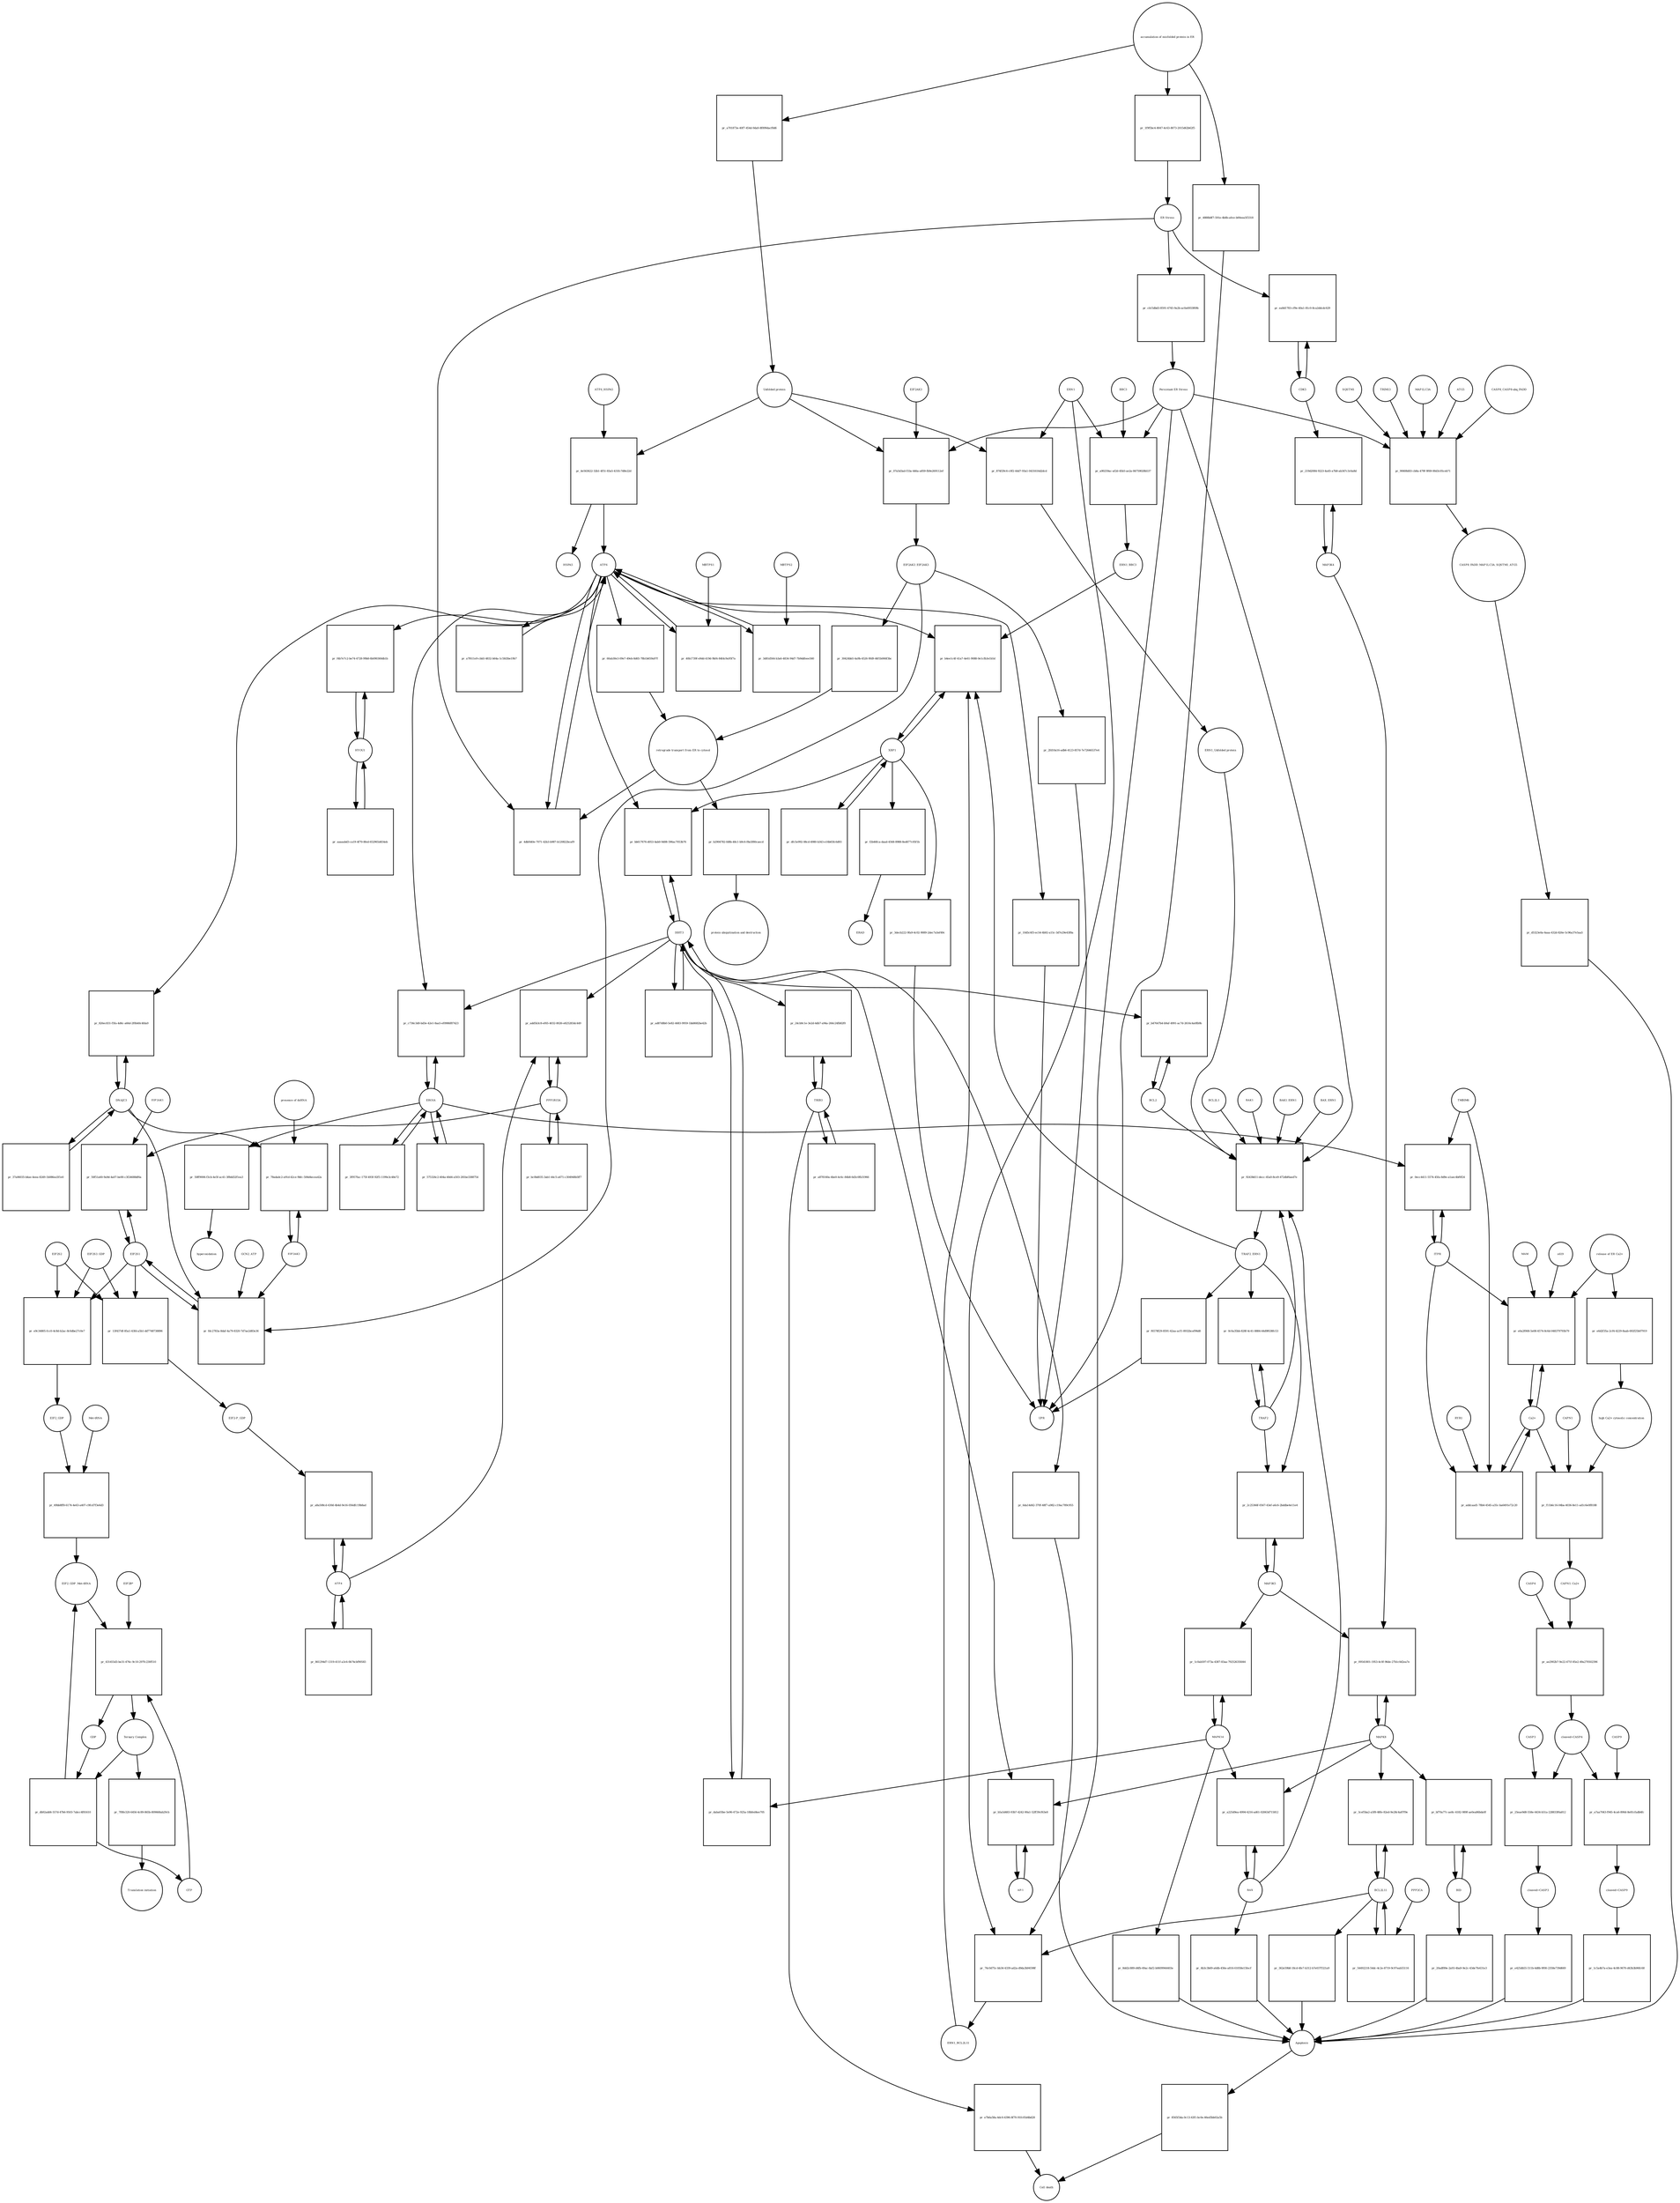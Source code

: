 strict digraph  {
ATF6_HSPA5 [annotation="", bipartite=0, cls=complex, fontsize=4, label=ATF6_HSPA5, shape=circle];
"pr_4e563622-32b1-4f51-83a5-431fc7d8e22d" [annotation="", bipartite=1, cls=process, fontsize=4, label="pr_4e563622-32b1-4f51-83a5-431fc7d8e22d", shape=square];
ATF6 [annotation="urn_miriam_hgnc.symbol_ATF6", bipartite=0, cls=macromolecule, fontsize=4, label=ATF6, shape=circle];
HSPA5 [annotation="urn_miriam_hgnc.symbol_HSPA5", bipartite=0, cls=macromolecule, fontsize=4, label=HSPA5, shape=circle];
"Unfolded protein" [annotation="", bipartite=0, cls=macromolecule, fontsize=4, label="Unfolded protein", shape=circle];
ERN1 [annotation="urn_miriam_hgnc.symbol_ERN1", bipartite=0, cls=macromolecule, fontsize=4, label=ERN1, shape=circle];
"pr_874f29c6-c0f2-44d7-93a1-0431616d2dcd" [annotation="", bipartite=1, cls=process, fontsize=4, label="pr_874f29c6-c0f2-44d7-93a1-0431616d2dcd", shape=square];
"ERN1_Unfolded protein" [annotation="", bipartite=0, cls=complex, fontsize=4, label="ERN1_Unfolded protein", shape=circle];
EIF2AK3_EIF2AK3 [annotation="", bipartite=0, cls=complex, fontsize=4, label=EIF2AK3_EIF2AK3, shape=circle];
"pr_30424bb5-4a9b-4526-9fd9-46f1b066f3bc" [annotation="", bipartite=1, cls=process, fontsize=4, label="pr_30424bb5-4a9b-4526-9fd9-46f1b066f3bc", shape=square];
"retrograde transport from ER to cytosol" [annotation="", bipartite=0, cls=phenotype, fontsize=4, label="retrograde transport from ER to cytosol", shape=circle];
"pr_60ab30e3-09e7-49eb-8d65-78b1b659a97f" [annotation="", bipartite=1, cls=process, fontsize=4, label="pr_60ab30e3-09e7-49eb-8d65-78b1b659a97f", shape=square];
"pr_b2904782-fd8b-48c1-b9c6-f8a5f80caecd" [annotation="", bipartite=1, cls=process, fontsize=4, label="pr_b2904782-fd8b-48c1-b9c6-f8a5f80caecd", shape=square];
"protein ubiquitination and destruction" [annotation="", bipartite=0, cls=phenotype, fontsize=4, label="protein ubiquitination and destruction", shape=circle];
"pr_92438d11-decc-45a0-8ce9-472dbf6aed7e" [annotation="", bipartite=1, cls=process, fontsize=4, label="pr_92438d11-decc-45a0-8ce9-472dbf6aed7e", shape=square];
TRAF2_ERN1 [annotation="", bipartite=0, cls=complex, fontsize=4, label=TRAF2_ERN1, shape=circle];
BAK1_ERN1 [annotation="", bipartite=0, cls=complex, fontsize=4, label=BAK1_ERN1, shape=circle];
BAX_ERN1 [annotation="", bipartite=0, cls=complex, fontsize=4, label=BAX_ERN1, shape=circle];
BCL2 [annotation="urn_miriam_hgnc.symbol_BCL2", bipartite=0, cls="nucleic acid feature", fontsize=4, label=BCL2, shape=circle];
BCL2L1 [annotation="urn_miriam_hgnc.symbol_BCL2L1", bipartite=0, cls=macromolecule, fontsize=4, label=BCL2L1, shape=circle];
"Persistant ER Stress" [annotation="", bipartite=0, cls=phenotype, fontsize=4, label="Persistant ER Stress", shape=circle];
BAX [annotation="urn_miriam_hgnc.symbol_BAX", bipartite=0, cls=macromolecule, fontsize=4, label=BAX, shape=circle];
BAK1 [annotation="urn_miriam_hgnc.symbol_BAK1", bipartite=0, cls=macromolecule, fontsize=4, label=BAK1, shape=circle];
TRAF2 [annotation="urn_miriam_hgnc.symbol_TRAF2", bipartite=0, cls=macromolecule, fontsize=4, label=TRAF2, shape=circle];
XBP1 [annotation="urn_miriam_hgnc.symbol_XBP1", bipartite=0, cls=macromolecule, fontsize=4, label=XBP1, shape=circle];
"pr_b4ee1c4f-41a7-4e61-9088-0e1cfb3e1b5d" [annotation="", bipartite=1, cls=process, fontsize=4, label="pr_b4ee1c4f-41a7-4e61-9088-0e1cfb3e1b5d", shape=square];
ERN1_BBC3 [annotation="", bipartite=0, cls=complex, fontsize=4, label=ERN1_BBC3, shape=circle];
ERN1_BCL2L11 [annotation="", bipartite=0, cls=complex, fontsize=4, label=ERN1_BCL2L11, shape=circle];
"pr_dfc5e992-08cd-4980-b343-e16b65fc6d93" [annotation="", bipartite=1, cls=process, fontsize=4, label="pr_dfc5e992-08cd-4980-b343-e16b65fc6d93", shape=square];
"pr_f2b46fca-daad-4568-8988-8ed677c05f1b" [annotation="", bipartite=1, cls=process, fontsize=4, label="pr_f2b46fca-daad-4568-8988-8ed677c05f1b", shape=square];
ERAD [annotation="", bipartite=0, cls=phenotype, fontsize=4, label=ERAD, shape=circle];
"pr_3decb222-9fa9-4c02-9089-2dec7a5ef49c" [annotation="", bipartite=1, cls=process, fontsize=4, label="pr_3decb222-9fa9-4c02-9089-2dec7a5ef49c", shape=square];
UPR [annotation="", bipartite=0, cls=phenotype, fontsize=4, label=UPR, shape=circle];
"pr_0c0a35bb-828f-4c41-8884-44d9f638fc53" [annotation="", bipartite=1, cls=process, fontsize=4, label="pr_0c0a35bb-828f-4c41-8884-44d9f638fc53", shape=square];
MAPK8 [annotation="urn_miriam_hgnc.symbol_MAPK8", bipartite=0, cls=macromolecule, fontsize=4, label=MAPK8, shape=circle];
"pr_09541801-1953-4c0f-96de-27b1c0d2ea7e" [annotation="", bipartite=1, cls=process, fontsize=4, label="pr_09541801-1953-4c0f-96de-27b1c0d2ea7e", shape=square];
MAP3K4 [annotation="urn_miriam_hgnc.symbol_MAP3K4", bipartite=0, cls=macromolecule, fontsize=4, label=MAP3K4, shape=circle];
MAP3K5 [annotation="urn_miriam_hgnc.symbol_MAP3K5", bipartite=0, cls=macromolecule, fontsize=4, label=MAP3K5, shape=circle];
MAPK14 [annotation="urn_miriam_hgnc.symbol_MAPK14", bipartite=0, cls=macromolecule, fontsize=4, label=MAPK14, shape=circle];
"pr_1c0ab597-073a-4387-83aa-79252635fd44" [annotation="", bipartite=1, cls=process, fontsize=4, label="pr_1c0ab597-073a-4387-83aa-79252635fd44", shape=square];
"pr_8dd2c889-d4fb-49ac-8af2-b0609944403e" [annotation="", bipartite=1, cls=process, fontsize=4, label="pr_8dd2c889-d4fb-49ac-8af2-b0609944403e", shape=square];
Apoptosis [annotation="", bipartite=0, cls=phenotype, fontsize=4, label=Apoptosis, shape=circle];
DDIT3 [annotation="urn_miriam_hgnc.symbol_DDIT3", bipartite=0, cls=macromolecule, fontsize=4, label=DDIT3, shape=circle];
"pr_daba03be-5e96-472e-925a-18bfed4ee705" [annotation="", bipartite=1, cls=process, fontsize=4, label="pr_daba03be-5e96-472e-925a-18bfed4ee705", shape=square];
"pr_6da14d42-370f-48f7-a982-c19ac789c955" [annotation="", bipartite=1, cls=process, fontsize=4, label="pr_6da14d42-370f-48f7-a982-c19ac789c955", shape=square];
"pr_b47647b4-b9af-4991-ac7d-2616c4a0fb9b" [annotation="", bipartite=1, cls=process, fontsize=4, label="pr_b47647b4-b9af-4991-ac7d-2616c4a0fb9b", shape=square];
"pr_4dbf440e-7071-42b3-b987-b120822bcaf9" [annotation="", bipartite=1, cls=process, fontsize=4, label="pr_4dbf440e-7071-42b3-b987-b120822bcaf9", shape=square];
"ER Stress" [annotation="", bipartite=0, cls=phenotype, fontsize=4, label="ER Stress", shape=circle];
"pr_40b1739f-e9dd-419d-9bf4-84fdc9a95f7a" [annotation="", bipartite=1, cls=process, fontsize=4, label="pr_40b1739f-e9dd-419d-9bf4-84fdc9a95f7a", shape=square];
MBTPS1 [annotation="urn_miriam_hgnc.symbol_MBTPS1", bipartite=0, cls=macromolecule, fontsize=4, label=MBTPS1, shape=circle];
"pr_3d81d564-b3a6-4834-94d7-7b9ddfeee560" [annotation="", bipartite=1, cls=process, fontsize=4, label="pr_3d81d564-b3a6-4834-94d7-7b9ddfeee560", shape=square];
MBTPS2 [annotation="urn_miriam_hgnc.symbol_MBTPS2", bipartite=0, cls=macromolecule, fontsize=4, label=MBTPS2, shape=circle];
"pr_a7f611e9-cbb5-4832-b64a-1c5fd3be19b7" [annotation="", bipartite=1, cls=process, fontsize=4, label="pr_a7f611e9-cbb5-4832-b64a-1c5fd3be19b7", shape=square];
"pr_ad87d8b0-5e82-4683-9959-1bb8682be42b" [annotation="", bipartite=1, cls=process, fontsize=4, label="pr_ad87d8b0-5e82-4683-9959-1bb8682be42b", shape=square];
"pr_bb617676-d053-4ab0-9d08-596ac7053b76" [annotation="", bipartite=1, cls=process, fontsize=4, label="pr_bb617676-d053-4ab0-9d08-596ac7053b76", shape=square];
EIF2S1 [annotation="urn_miriam_hgnc.symbol_EIF2S1", bipartite=0, cls=macromolecule, fontsize=4, label=EIF2S1, shape=circle];
"pr_fdc2783a-8daf-4a79-8320-7d7ae2d83e36" [annotation="", bipartite=1, cls=process, fontsize=4, label="pr_fdc2783a-8daf-4a79-8320-7d7ae2d83e36", shape=square];
GCN2_ATP [annotation="", bipartite=0, cls=complex, fontsize=4, label=GCN2_ATP, shape=circle];
EIF2AK2 [annotation="urn_miriam_hgnc.symbol_EIF2AK2", bipartite=0, cls=macromolecule, fontsize=4, label=EIF2AK2, shape=circle];
DNAJC3 [annotation="urn_miriam_hgnc.symbol_DNAJC3", bipartite=0, cls=macromolecule, fontsize=4, label=DNAJC3, shape=circle];
EIF2S2 [annotation="urn_miriam_hgnc.symbol_EIF2S2", bipartite=0, cls=macromolecule, fontsize=4, label=EIF2S2, shape=circle];
"pr_e9c34805-fcc0-4c8d-b2ac-8c6dbe27c0e7" [annotation="", bipartite=1, cls=process, fontsize=4, label="pr_e9c34805-fcc0-4c8d-b2ac-8c6dbe27c0e7", shape=square];
EIF2S3_GDP [annotation="", bipartite=0, cls=complex, fontsize=4, label=EIF2S3_GDP, shape=circle];
EIF2_GDP [annotation="", bipartite=0, cls=complex, fontsize=4, label=EIF2_GDP, shape=circle];
"EIF2_GDP_Met-tRNA" [annotation="", bipartite=0, cls=complex, fontsize=4, label="EIF2_GDP_Met-tRNA", shape=circle];
"pr_431455d3-be31-476c-9c10-297fc230f510" [annotation="", bipartite=1, cls=process, fontsize=4, label="pr_431455d3-be31-476c-9c10-297fc230f510", shape=square];
"Ternary Complex" [annotation="", bipartite=0, cls=complex, fontsize=4, label="Ternary Complex", shape=circle];
"EIF2B*" [annotation="", bipartite=0, cls=complex, fontsize=4, label="EIF2B*", shape=circle];
GTP [annotation="urn_miriam_obo.chebi_CHEBI%3A57600", bipartite=0, cls="simple chemical", fontsize=4, label=GTP, shape=circle];
GDP [annotation="urn_miriam_obo.chebi_CHEBI%3A65180", bipartite=0, cls="simple chemical", fontsize=4, label=GDP, shape=circle];
"pr_db92add4-557d-47b6-9503-7abcc4f81610" [annotation="", bipartite=1, cls=process, fontsize=4, label="pr_db92add4-557d-47b6-9503-7abcc4f81610", shape=square];
ATF4 [annotation="urn_miriam_hgnc.symbol_ATF4", bipartite=0, cls=macromolecule, fontsize=4, label=ATF4, shape=circle];
"pr_a8a508cd-430d-4b4d-9e16-056dfc19b8ad" [annotation="", bipartite=1, cls=process, fontsize=4, label="pr_a8a508cd-430d-4b4d-9e16-056dfc19b8ad", shape=square];
"EIF2-P_GDP" [annotation="", bipartite=0, cls=complex, fontsize=4, label="EIF2-P_GDP", shape=circle];
"pr_861294d7-1319-411f-a3c6-0b74cbf90583" [annotation="", bipartite=1, cls=process, fontsize=4, label="pr_861294d7-1319-411f-a3c6-0b74cbf90583", shape=square];
PPP1R15A [annotation="urn_miriam_hgnc.symbol_PPP1R15A", bipartite=0, cls=macromolecule, fontsize=4, label=PPP1R15A, shape=circle];
"pr_add5b3c8-ef65-4032-8026-e825283dc449" [annotation="", bipartite=1, cls=process, fontsize=4, label="pr_add5b3c8-ef65-4032-8026-e825283dc449", shape=square];
"pr_bc0bd035-3ab1-44c5-a671-c304948b5ff7" [annotation="", bipartite=1, cls=process, fontsize=4, label="pr_bc0bd035-3ab1-44c5-a671-c304948b5ff7", shape=square];
"pr_7f8fe320-6456-4c89-865b-809668ab29cb" [annotation="", bipartite=1, cls=process, fontsize=4, label="pr_7f8fe320-6456-4c89-865b-809668ab29cb", shape=square];
"Translation initiation" [annotation="", bipartite=0, cls=phenotype, fontsize=4, label="Translation initiation", shape=circle];
"pr_2c25366f-0567-43ef-a6c6-2bddbe4e11e4" [annotation="", bipartite=1, cls=process, fontsize=4, label="pr_2c25366f-0567-43ef-a6c6-2bddbe4e11e4", shape=square];
ERO1A [annotation="urn_miriam_hgnc.symbol_ERO1A", bipartite=0, cls=macromolecule, fontsize=4, label=ERO1A, shape=circle];
"pr_c736c3d0-bd3e-42e1-8aa5-ef0986f87423" [annotation="", bipartite=1, cls=process, fontsize=4, label="pr_c736c3d0-bd3e-42e1-8aa5-ef0986f87423", shape=square];
"pr_575326c2-404a-40d4-a503-281be3388754" [annotation="", bipartite=1, cls=process, fontsize=4, label="pr_575326c2-404a-40d4-a503-281be3388754", shape=square];
"pr_50f51a60-9a9d-4a07-be00-c3f24688df6a" [annotation="", bipartite=1, cls=process, fontsize=4, label="pr_50f51a60-9a9d-4a07-be00-c3f24688df6a", shape=square];
EIF2AK1 [annotation="urn_miriam_hgnc.symbol_EIF2AK1", bipartite=0, cls=macromolecule, fontsize=4, label=EIF2AK1, shape=circle];
"pr_a225d9ea-4994-4216-ad61-02063d715812" [annotation="", bipartite=1, cls=process, fontsize=4, label="pr_a225d9ea-4994-4216-ad61-02063d715812", shape=square];
"pr_4b3c3b69-a6db-456e-a816-61058e15fecf" [annotation="", bipartite=1, cls=process, fontsize=4, label="pr_4b3c3b69-a6db-456e-a816-61058e15fecf", shape=square];
"Ca2+" [annotation="urn_miriam_obo.chebi_CHEBI%3A29108", bipartite=0, cls="simple chemical", fontsize=4, label="Ca2+", shape=circle];
"pr_e0a2f068-5e08-4574-8c6d-048379793b79" [annotation="", bipartite=1, cls=process, fontsize=4, label="pr_e0a2f068-5e08-4574-8c6d-048379793b79", shape=square];
"release of ER Ca2+" [annotation="", bipartite=0, cls=phenotype, fontsize=4, label="release of ER Ca2+", shape=circle];
ITPR [annotation="urn_miriam_hgnc.symbol_ITPR1|urn_miriam_hgnc.symbol_ITPR2|urn_miriam_hgnc.symbol_ITPR3", bipartite=0, cls=macromolecule, fontsize=4, label=ITPR, shape=circle];
MAM [annotation="", bipartite=0, cls=phenotype, fontsize=4, label=MAM, shape=circle];
s619 [annotation="", bipartite=0, cls=complex, fontsize=4, label=s619, shape=circle];
"pr_219d2084-9223-4a45-a7b8-ab347c3c6a8d" [annotation="", bipartite=1, cls=process, fontsize=4, label="pr_219d2084-9223-4a45-a7b8-ab347c3c6a8d", shape=square];
CDK5 [annotation="urn_miriam_hgnc.symbol_CDK5", bipartite=0, cls=macromolecule, fontsize=4, label=CDK5, shape=circle];
"pr_ea8d1783-cf9e-40a1-81c0-8ca2ddcdc629" [annotation="", bipartite=1, cls="uncertain process", fontsize=4, label="pr_ea8d1783-cf9e-40a1-81c0-8ca2ddcdc629", shape=square];
"pr_8565f3da-0c13-43f1-bc0e-66ed5bb02a5b" [annotation="", bipartite=1, cls=process, fontsize=4, label="pr_8565f3da-0c13-43f1-bc0e-66ed5bb02a5b", shape=square];
"Cell death" [annotation="", bipartite=0, cls=phenotype, fontsize=4, label="Cell death", shape=circle];
"pr_addcaad1-78b4-4545-a35c-ba6491e72c20" [annotation="", bipartite=1, cls=process, fontsize=4, label="pr_addcaad1-78b4-4545-a35c-ba6491e72c20", shape=square];
TMBIM6 [annotation="urn_miriam_hgnc.symbol_TMBIM6", bipartite=0, cls=macromolecule, fontsize=4, label=TMBIM6, shape=circle];
RYR1 [annotation="urn_miriam_hgnc.symbol_RYR1", bipartite=0, cls=macromolecule, fontsize=4, label=RYR1, shape=circle];
EIF2AK3 [annotation="urn_miriam_hgnc.symbol_EIF2AK3", bipartite=0, cls=macromolecule, fontsize=4, label=EIF2AK3, shape=circle];
"pr_07a5d3ad-f33a-446a-a859-fb9e269112ef" [annotation="", bipartite=1, cls=process, fontsize=4, label="pr_07a5d3ad-f33a-446a-a859-fb9e269112ef", shape=square];
"pr_50ff9006-f3cb-4e5f-ac41-3f8dd32f1ea3" [annotation="", bipartite=1, cls=process, fontsize=4, label="pr_50ff9006-f3cb-4e5f-ac41-3f8dd32f1ea3", shape=square];
hyperoxidation [annotation="", bipartite=0, cls=phenotype, fontsize=4, label=hyperoxidation, shape=circle];
"pr_3f957fac-175f-493f-92f5-1199e3c48e72" [annotation="", bipartite=1, cls=process, fontsize=4, label="pr_3f957fac-175f-493f-92f5-1199e3c48e72", shape=square];
"pr_cb15dbd3-8591-4745-9a2b-ac0a6933f69b" [annotation="", bipartite=1, cls=process, fontsize=4, label="pr_cb15dbd3-8591-4745-9a2b-ac0a6933f69b", shape=square];
"CASP8_CASP8-ubq_FADD" [annotation="", bipartite=0, cls=complex, fontsize=4, label="CASP8_CASP8-ubq_FADD", shape=circle];
"pr_90608d03-cb8a-479f-9f69-00d3c05ceb71" [annotation="", bipartite=1, cls=process, fontsize=4, label="pr_90608d03-cb8a-479f-9f69-00d3c05ceb71", shape=square];
"SQSTM1 " [annotation="urn_miriam_hgnc.symbol_SQSTM1", bipartite=0, cls=macromolecule, fontsize=4, label="SQSTM1 ", shape=circle];
CASP8_FADD_MAP1LC3A_SQSTM1_ATG5 [annotation="", bipartite=0, cls=complex, fontsize=4, label=CASP8_FADD_MAP1LC3A_SQSTM1_ATG5, shape=circle];
TRIM13 [annotation="urn_miriam_hgnc.symbol_TRIM13", bipartite=0, cls=macromolecule, fontsize=4, label=TRIM13, shape=circle];
MAP1LC3A [annotation="urn_miriam_hgnc.symbol_MAP1LC3A", bipartite=0, cls=macromolecule, fontsize=4, label=MAP1LC3A, shape=circle];
ATG5 [annotation="urn_miriam_hgnc.symbol_ATG5", bipartite=0, cls=macromolecule, fontsize=4, label=ATG5, shape=circle];
"pr_d5323e0a-6aaa-432d-826e-5c96a37e5aa5" [annotation="", bipartite=1, cls=process, fontsize=4, label="pr_d5323e0a-6aaa-432d-826e-5c96a37e5aa5", shape=square];
"AP-1" [annotation="urn_miriam_hgnc.symbol_FOS|urn_miriam_hgnc.symbol_FOSB|urn_miriam_hgnc.symbol_FOSL1|urn_miriam_hgnc.symbol_FOSL2|urn_miriam_hgnc.symbol_JUN|urn_miriam_hgnc.symbol_JUNB|urn_miriam_hgnc.symbol_JUND", bipartite=0, cls=macromolecule, fontsize=4, label="AP-1", shape=circle];
"pr_b5a5d483-93b7-4242-90a1-52ff39cf63e8" [annotation="", bipartite=1, cls=process, fontsize=4, label="pr_b5a5d483-93b7-4242-90a1-52ff39cf63e8", shape=square];
"pr_78adadc2-a91d-42ce-9bfc-506d4ecea42a" [annotation="", bipartite=1, cls=process, fontsize=4, label="pr_78adadc2-a91d-42ce-9bfc-506d4ecea42a", shape=square];
"presence of dsRNA" [annotation="", bipartite=0, cls=phenotype, fontsize=4, label="presence of dsRNA", shape=circle];
"Met-tRNA" [annotation="urn_miriam_hgnc_HGNC%3A34779", bipartite=0, cls="nucleic acid feature", fontsize=4, label="Met-tRNA", shape=circle];
"pr_49bb8ff8-6174-4e63-a407-c9fcd7f3e6d3" [annotation="", bipartite=1, cls=process, fontsize=4, label="pr_49bb8ff8-6174-4e63-a407-c9fcd7f3e6d3", shape=square];
"pr_13f437df-85a1-43fd-a5b1-dd7748738896" [annotation="", bipartite=1, cls=process, fontsize=4, label="pr_13f437df-85a1-43fd-a5b1-dd7748738896", shape=square];
"accumulation of misfolded protein in ER" [annotation="", bipartite=0, cls=phenotype, fontsize=4, label="accumulation of misfolded protein in ER", shape=circle];
"pr_a701873e-40f7-454d-9da9-8f899dacf8d6" [annotation="", bipartite=1, cls=process, fontsize=4, label="pr_a701873e-40f7-454d-9da9-8f899dacf8d6", shape=square];
"pr_1f9f5bc4-8047-4c63-8073-2015d62b62f5" [annotation="", bipartite=1, cls=process, fontsize=4, label="pr_1f9f5bc4-8047-4c63-8073-2015d62b62f5", shape=square];
"pr_4888b8f7-591e-4b8b-a0ce-b00eea5f3318" [annotation="", bipartite=1, cls=process, fontsize=4, label="pr_4888b8f7-591e-4b8b-a0ce-b00eea5f3318", shape=square];
"pr_2fd10a16-adb6-4123-857d-7e72646537e4" [annotation="", bipartite=1, cls=process, fontsize=4, label="pr_2fd10a16-adb6-4123-857d-7e72646537e4", shape=square];
"pr_f6578f29-8591-42aa-acf1-8932bcef96d8" [annotation="", bipartite=1, cls=process, fontsize=4, label="pr_f6578f29-8591-42aa-acf1-8932bcef96d8", shape=square];
"pr_10d5c6f3-ec54-4b92-a15c-3d7e29e43f8a" [annotation="", bipartite=1, cls=process, fontsize=4, label="pr_10d5c6f3-ec54-4b92-a15c-3d7e29e43f8a", shape=square];
BCL2L11 [annotation="urn_miriam_hgnc.symbol_BCL2L11", bipartite=0, cls=macromolecule, fontsize=4, label=BCL2L11, shape=circle];
"pr_3cef5ba2-a5f8-48fe-82ed-9e28c4a87f9e" [annotation="", bipartite=1, cls=process, fontsize=4, label="pr_3cef5ba2-a5f8-48fe-82ed-9e28c4a87f9e", shape=square];
BID [annotation="urn_miriam_hgnc.symbol_BID", bipartite=0, cls=macromolecule, fontsize=4, label=BID, shape=circle];
"pr_bf70a77c-ae8c-4182-989f-ae0ea86bda0f" [annotation="", bipartite=1, cls=process, fontsize=4, label="pr_bf70a77c-ae8c-4182-989f-ae0ea86bda0f", shape=square];
"pr_362e59b8-18cd-4fe7-b312-b7e037f321a9" [annotation="", bipartite=1, cls=process, fontsize=4, label="pr_362e59b8-18cd-4fe7-b312-b7e037f321a9", shape=square];
"pr_20adf89e-2a93-4ba9-9e2c-43de7fe631e3" [annotation="", bipartite=1, cls=process, fontsize=4, label="pr_20adf89e-2a93-4ba9-9e2c-43de7fe631e3", shape=square];
"pr_76c0d75c-bb34-4339-ad2a-d9da3b94598f" [annotation="", bipartite=1, cls=process, fontsize=4, label="pr_76c0d75c-bb34-4339-ad2a-d9da3b94598f", shape=square];
"pr_a90259ac-af2d-45b5-ae2a-84759028b537" [annotation="", bipartite=1, cls=process, fontsize=4, label="pr_a90259ac-af2d-45b5-ae2a-84759028b537", shape=square];
BBC3 [annotation="urn_miriam_hgnc.symbol_BBC3", bipartite=0, cls=macromolecule, fontsize=4, label=BBC3, shape=circle];
"pr_54492218-54dc-4c2e-8719-9c97eab55116" [annotation="", bipartite=1, cls=process, fontsize=4, label="pr_54492218-54dc-4c2e-8719-9c97eab55116", shape=square];
PPP2CA [annotation="urn_miriam_hgnc.symbol_PPP2CA", bipartite=0, cls=macromolecule, fontsize=4, label=PPP2CA, shape=circle];
TRIB3 [annotation="urn_miriam_hgnc.symbol_TRIB3", bipartite=0, cls=macromolecule, fontsize=4, label=TRIB3, shape=circle];
"pr_24cb9c1e-3e2d-4db7-a94a-266c24fb82f0" [annotation="", bipartite=1, cls=process, fontsize=4, label="pr_24cb9c1e-3e2d-4db7-a94a-266c24fb82f0", shape=square];
"pr_a878160a-4be0-4c6c-84b8-6d3c0fb31966" [annotation="", bipartite=1, cls=process, fontsize=4, label="pr_a878160a-4be0-4c6c-84b8-6d3c0fb31966", shape=square];
"pr_e7b6a58a-4dc0-4396-8f70-91fc05d4bd28" [annotation="", bipartite=1, cls=process, fontsize=4, label="pr_e7b6a58a-4dc0-4396-8f70-91fc05d4bd28", shape=square];
"pr_e6d2f35a-2cf4-4229-8aab-692f25b07919" [annotation="", bipartite=1, cls=process, fontsize=4, label="pr_e6d2f35a-2cf4-4229-8aab-692f25b07919", shape=square];
"high Ca2+ cytosolic concentration" [annotation="", bipartite=0, cls=phenotype, fontsize=4, label="high Ca2+ cytosolic concentration", shape=circle];
"pr_826ec831-f5fa-4d6c-a66d-2f0b40c4fda9" [annotation="", bipartite=1, cls=process, fontsize=4, label="pr_826ec831-f5fa-4d6c-a66d-2f0b40c4fda9", shape=square];
"pr_37a06035-b4ae-4eea-8249-1b086ea5f1e0" [annotation="", bipartite=1, cls=process, fontsize=4, label="pr_37a06035-b4ae-4eea-8249-1b086ea5f1e0", shape=square];
"pr_0ecc4411-5574-45fa-8d9e-a1aec4bf0f24" [annotation="", bipartite=1, cls=process, fontsize=4, label="pr_0ecc4411-5574-45fa-8d9e-a1aec4bf0f24", shape=square];
CASP4 [annotation="urn_miriam_hgnc.symbol_CASP4", bipartite=0, cls=macromolecule, fontsize=4, label=CASP4, shape=circle];
"pr_ae2902b7-9e22-471f-85e2-49a270502396" [annotation="", bipartite=1, cls=process, fontsize=4, label="pr_ae2902b7-9e22-471f-85e2-49a270502396", shape=square];
"cleaved~CASP4" [annotation="urn_miriam_hgnc.symbol_CASP4", bipartite=0, cls=macromolecule, fontsize=4, label="cleaved~CASP4", shape=circle];
"CAPN1_Ca2+" [annotation="", bipartite=0, cls=complex, fontsize=4, label="CAPN1_Ca2+", shape=circle];
CASP3 [annotation="urn_miriam_hgnc.symbol_CASP3", bipartite=0, cls=macromolecule, fontsize=4, label=CASP3, shape=circle];
"pr_25eae9d8-558e-4434-b51a-228833f6a812" [annotation="", bipartite=1, cls=process, fontsize=4, label="pr_25eae9d8-558e-4434-b51a-228833f6a812", shape=square];
"cleaved~CASP3" [annotation="urn_miriam_hgnc.symbol_CASP3", bipartite=0, cls=macromolecule, fontsize=4, label="cleaved~CASP3", shape=circle];
CASP9 [annotation="urn_miriam_hgnc.symbol_CSAP9", bipartite=0, cls=macromolecule, fontsize=4, label=CASP9, shape=circle];
"pr_a7aa7043-f945-4ca6-890d-8e81cfadb4fc" [annotation="", bipartite=1, cls=process, fontsize=4, label="pr_a7aa7043-f945-4ca6-890d-8e81cfadb4fc", shape=square];
"cleaved~CASP9" [annotation="urn_miriam_hgnc.symbol_CASP9", bipartite=0, cls=macromolecule, fontsize=4, label="cleaved~CASP9", shape=circle];
CAPN1 [annotation="urn_miriam_hgnc.symbol_CAPN1", bipartite=0, cls=macromolecule, fontsize=4, label=CAPN1, shape=circle];
"pr_f11b6c16-04ba-4036-8e11-ad1c6e0f8188" [annotation="", bipartite=1, cls=process, fontsize=4, label="pr_f11b6c16-04ba-4036-8e11-ad1c6e0f8188", shape=square];
"pr_e425db55-511b-4d8b-9f00-2358e739d669" [annotation="", bipartite=1, cls=process, fontsize=4, label="pr_e425db55-511b-4d8b-9f00-2358e739d669", shape=square];
"pr_1c5a4b7a-e3ea-4c88-9670-d43b3b96fc68" [annotation="", bipartite=1, cls=process, fontsize=4, label="pr_1c5a4b7a-e3ea-4c88-9670-d43b3b96fc68", shape=square];
HYOU1 [annotation="urn_miriam_hgnc.symbol_HYOU1", bipartite=0, cls=macromolecule, fontsize=4, label=HYOU1, shape=circle];
"pr_f4b7e7c2-be74-4728-99b8-6b090360db1b" [annotation="", bipartite=1, cls=process, fontsize=4, label="pr_f4b7e7c2-be74-4728-99b8-6b090360db1b", shape=square];
"pr_aaaaabd3-ca19-4f70-8fed-652965d454eb" [annotation="", bipartite=1, cls=process, fontsize=4, label="pr_aaaaabd3-ca19-4f70-8fed-652965d454eb", shape=square];
ATF6_HSPA5 -> "pr_4e563622-32b1-4f51-83a5-431fc7d8e22d"  [annotation="", interaction_type=consumption];
"pr_4e563622-32b1-4f51-83a5-431fc7d8e22d" -> ATF6  [annotation="", interaction_type=production];
"pr_4e563622-32b1-4f51-83a5-431fc7d8e22d" -> HSPA5  [annotation="", interaction_type=production];
ATF6 -> "pr_60ab30e3-09e7-49eb-8d65-78b1b659a97f"  [annotation="", interaction_type=consumption];
ATF6 -> "pr_b4ee1c4f-41a7-4e61-9088-0e1cfb3e1b5d"  [annotation="urn_miriam_pubmed_26587781|urn_miriam_pubmed_23430059", interaction_type=catalysis];
ATF6 -> "pr_4dbf440e-7071-42b3-b987-b120822bcaf9"  [annotation="", interaction_type=consumption];
ATF6 -> "pr_40b1739f-e9dd-419d-9bf4-84fdc9a95f7a"  [annotation="", interaction_type=consumption];
ATF6 -> "pr_3d81d564-b3a6-4834-94d7-7b9ddfeee560"  [annotation="", interaction_type=consumption];
ATF6 -> "pr_a7f611e9-cbb5-4832-b64a-1c5fd3be19b7"  [annotation="", interaction_type=consumption];
ATF6 -> "pr_bb617676-d053-4ab0-9d08-596ac7053b76"  [annotation="urn_miriam_pubmed_26587781|urn_miriam_pubmed_17991856|urn_miriam_pubmed_28843399", interaction_type=catalysis];
ATF6 -> "pr_c736c3d0-bd3e-42e1-8aa5-ef0986f87423"  [annotation="urn_miriam_pubmed_23850759|urn_miriam_pubmed_25387528", interaction_type=catalysis];
ATF6 -> "pr_10d5c6f3-ec54-4b92-a15c-3d7e29e43f8a"  [annotation="", interaction_type=consumption];
ATF6 -> "pr_826ec831-f5fa-4d6c-a66d-2f0b40c4fda9"  [annotation="urn_miriam_pubmed_12601012|urn_miriam_pubmed_18360008", interaction_type=catalysis];
ATF6 -> "pr_f4b7e7c2-be74-4728-99b8-6b090360db1b"  [annotation=urn_miriam_pubmed_18360008, interaction_type=catalysis];
"Unfolded protein" -> "pr_4e563622-32b1-4f51-83a5-431fc7d8e22d"  [annotation="urn_miriam_pubmed_19509052|urn_miriam_pubmed_12847084|urn_miriam_pubmed_23850759", interaction_type=catalysis];
"Unfolded protein" -> "pr_874f29c6-c0f2-44d7-93a1-0431616d2dcd"  [annotation="", interaction_type=consumption];
"Unfolded protein" -> "pr_07a5d3ad-f33a-446a-a859-fb9e269112ef"  [annotation=urn_miriam_pubmed_17991856, interaction_type=catalysis];
ERN1 -> "pr_874f29c6-c0f2-44d7-93a1-0431616d2dcd"  [annotation="", interaction_type=consumption];
ERN1 -> "pr_76c0d75c-bb34-4339-ad2a-d9da3b94598f"  [annotation="", interaction_type=consumption];
ERN1 -> "pr_a90259ac-af2d-45b5-ae2a-84759028b537"  [annotation="", interaction_type=consumption];
"pr_874f29c6-c0f2-44d7-93a1-0431616d2dcd" -> "ERN1_Unfolded protein"  [annotation="", interaction_type=production];
"ERN1_Unfolded protein" -> "pr_92438d11-decc-45a0-8ce9-472dbf6aed7e"  [annotation="", interaction_type=consumption];
EIF2AK3_EIF2AK3 -> "pr_30424bb5-4a9b-4526-9fd9-46f1b066f3bc"  [annotation="", interaction_type=consumption];
EIF2AK3_EIF2AK3 -> "pr_fdc2783a-8daf-4a79-8320-7d7ae2d83e36"  [annotation="urn_miriam_pubmed_12667446|urn_miriam_pubmed_16246152|urn_miriam_pubmed_12601012|urn_miriam_pubmed_23850759|urn_miriam_pubmed_18360008|urn_miriam_pubmed_26587781", interaction_type=catalysis];
EIF2AK3_EIF2AK3 -> "pr_2fd10a16-adb6-4123-857d-7e72646537e4"  [annotation="", interaction_type=consumption];
"pr_30424bb5-4a9b-4526-9fd9-46f1b066f3bc" -> "retrograde transport from ER to cytosol"  [annotation="", interaction_type=production];
"retrograde transport from ER to cytosol" -> "pr_b2904782-fd8b-48c1-b9c6-f8a5f80caecd"  [annotation="", interaction_type=consumption];
"retrograde transport from ER to cytosol" -> "pr_4dbf440e-7071-42b3-b987-b120822bcaf9"  [annotation="urn_miriam_pubmed_18360008|urn_miriam_pubmed_17991856|urn_miriam_pubmed_26587781|urn_miriam_pubmed_12847084", interaction_type=inhibition];
"pr_60ab30e3-09e7-49eb-8d65-78b1b659a97f" -> "retrograde transport from ER to cytosol"  [annotation="", interaction_type=production];
"pr_b2904782-fd8b-48c1-b9c6-f8a5f80caecd" -> "protein ubiquitination and destruction"  [annotation="", interaction_type=production];
"pr_92438d11-decc-45a0-8ce9-472dbf6aed7e" -> TRAF2_ERN1  [annotation="", interaction_type=production];
TRAF2_ERN1 -> "pr_b4ee1c4f-41a7-4e61-9088-0e1cfb3e1b5d"  [annotation="urn_miriam_pubmed_26587781|urn_miriam_pubmed_23430059", interaction_type=catalysis];
TRAF2_ERN1 -> "pr_0c0a35bb-828f-4c41-8884-44d9f638fc53"  [annotation=urn_miriam_pubmed_23850759, interaction_type=catalysis];
TRAF2_ERN1 -> "pr_2c25366f-0567-43ef-a6c6-2bddbe4e11e4"  [annotation=urn_miriam_pubmed_23850759, interaction_type=catalysis];
TRAF2_ERN1 -> "pr_f6578f29-8591-42aa-acf1-8932bcef96d8"  [annotation="", interaction_type=consumption];
BAK1_ERN1 -> "pr_92438d11-decc-45a0-8ce9-472dbf6aed7e"  [annotation="urn_miriam_pubmed_23850759|urn_miriam_pubmed_23430059|urn_miriam_pubmed_26587781", interaction_type=catalysis];
BAX_ERN1 -> "pr_92438d11-decc-45a0-8ce9-472dbf6aed7e"  [annotation="urn_miriam_pubmed_23850759|urn_miriam_pubmed_23430059|urn_miriam_pubmed_26587781", interaction_type=catalysis];
BCL2 -> "pr_92438d11-decc-45a0-8ce9-472dbf6aed7e"  [annotation="urn_miriam_pubmed_23850759|urn_miriam_pubmed_23430059|urn_miriam_pubmed_26587781", interaction_type=inhibition];
BCL2 -> "pr_b47647b4-b9af-4991-ac7d-2616c4a0fb9b"  [annotation="", interaction_type=consumption];
BCL2L1 -> "pr_92438d11-decc-45a0-8ce9-472dbf6aed7e"  [annotation="urn_miriam_pubmed_23850759|urn_miriam_pubmed_23430059|urn_miriam_pubmed_26587781", interaction_type=inhibition];
"Persistant ER Stress" -> "pr_92438d11-decc-45a0-8ce9-472dbf6aed7e"  [annotation="urn_miriam_pubmed_23850759|urn_miriam_pubmed_23430059|urn_miriam_pubmed_26587781", interaction_type=inhibition];
"Persistant ER Stress" -> "pr_07a5d3ad-f33a-446a-a859-fb9e269112ef"  [annotation=urn_miriam_pubmed_17991856, interaction_type=catalysis];
"Persistant ER Stress" -> "pr_90608d03-cb8a-479f-9f69-00d3c05ceb71"  [annotation=urn_miriam_pubmed_17991856, interaction_type=catalysis];
"Persistant ER Stress" -> "pr_76c0d75c-bb34-4339-ad2a-d9da3b94598f"  [annotation="urn_miriam_pubmed_23850759|urn_miriam_pubmed_23430059|urn_miriam_pubmed_26587781", interaction_type=inhibition];
"Persistant ER Stress" -> "pr_a90259ac-af2d-45b5-ae2a-84759028b537"  [annotation="urn_miriam_pubmed_23430059|urn_miriam_pubmed_17991856", interaction_type=inhibition];
BAX -> "pr_92438d11-decc-45a0-8ce9-472dbf6aed7e"  [annotation="urn_miriam_pubmed_23850759|urn_miriam_pubmed_23430059|urn_miriam_pubmed_26587781", interaction_type=catalysis];
BAX -> "pr_a225d9ea-4994-4216-ad61-02063d715812"  [annotation="", interaction_type=consumption];
BAX -> "pr_4b3c3b69-a6db-456e-a816-61058e15fecf"  [annotation="", interaction_type=consumption];
BAK1 -> "pr_92438d11-decc-45a0-8ce9-472dbf6aed7e"  [annotation="urn_miriam_pubmed_23850759|urn_miriam_pubmed_23430059|urn_miriam_pubmed_26587781", interaction_type=catalysis];
TRAF2 -> "pr_92438d11-decc-45a0-8ce9-472dbf6aed7e"  [annotation="", interaction_type=consumption];
TRAF2 -> "pr_0c0a35bb-828f-4c41-8884-44d9f638fc53"  [annotation="", interaction_type=consumption];
TRAF2 -> "pr_2c25366f-0567-43ef-a6c6-2bddbe4e11e4"  [annotation=urn_miriam_pubmed_23850759, interaction_type=catalysis];
XBP1 -> "pr_b4ee1c4f-41a7-4e61-9088-0e1cfb3e1b5d"  [annotation="", interaction_type=consumption];
XBP1 -> "pr_dfc5e992-08cd-4980-b343-e16b65fc6d93"  [annotation="", interaction_type=consumption];
XBP1 -> "pr_f2b46fca-daad-4568-8988-8ed677c05f1b"  [annotation="", interaction_type=consumption];
XBP1 -> "pr_3decb222-9fa9-4c02-9089-2dec7a5ef49c"  [annotation="", interaction_type=consumption];
XBP1 -> "pr_bb617676-d053-4ab0-9d08-596ac7053b76"  [annotation="urn_miriam_pubmed_26587781|urn_miriam_pubmed_17991856|urn_miriam_pubmed_28843399", interaction_type=catalysis];
"pr_b4ee1c4f-41a7-4e61-9088-0e1cfb3e1b5d" -> XBP1  [annotation="", interaction_type=production];
ERN1_BBC3 -> "pr_b4ee1c4f-41a7-4e61-9088-0e1cfb3e1b5d"  [annotation="urn_miriam_pubmed_26587781|urn_miriam_pubmed_23430059", interaction_type=catalysis];
ERN1_BCL2L11 -> "pr_b4ee1c4f-41a7-4e61-9088-0e1cfb3e1b5d"  [annotation="urn_miriam_pubmed_26587781|urn_miriam_pubmed_23430059", interaction_type=catalysis];
"pr_dfc5e992-08cd-4980-b343-e16b65fc6d93" -> XBP1  [annotation="", interaction_type=production];
"pr_f2b46fca-daad-4568-8988-8ed677c05f1b" -> ERAD  [annotation="", interaction_type=production];
"pr_3decb222-9fa9-4c02-9089-2dec7a5ef49c" -> UPR  [annotation="", interaction_type=production];
"pr_0c0a35bb-828f-4c41-8884-44d9f638fc53" -> TRAF2  [annotation="", interaction_type=production];
MAPK8 -> "pr_09541801-1953-4c0f-96de-27b1c0d2ea7e"  [annotation="", interaction_type=consumption];
MAPK8 -> "pr_a225d9ea-4994-4216-ad61-02063d715812"  [annotation="urn_miriam_pubmed_18191217|urn_miriam_pubmed_23430059", interaction_type=catalysis];
MAPK8 -> "pr_b5a5d483-93b7-4242-90a1-52ff39cf63e8"  [annotation="urn_miriam_pubmed_26618107|urn_miriam_pubmed_26587781|urn_miriam_pubmed_23850759", interaction_type=catalysis];
MAPK8 -> "pr_3cef5ba2-a5f8-48fe-82ed-9e28c4a87f9e"  [annotation="urn_miriam_pubmed_26018731|urn_miriam_pubmed_23850759", interaction_type=catalysis];
MAPK8 -> "pr_bf70a77c-ae8c-4182-989f-ae0ea86bda0f"  [annotation="urn_miriam_pubmed_23430059|urn_miriam_pubmed_11583631", interaction_type=catalysis];
"pr_09541801-1953-4c0f-96de-27b1c0d2ea7e" -> MAPK8  [annotation="", interaction_type=production];
MAP3K4 -> "pr_09541801-1953-4c0f-96de-27b1c0d2ea7e"  [annotation="urn_miriam_pubmed_18191217|urn_miriam_pubmed_23850759|urn_miriam_pubmed_26587781", interaction_type=catalysis];
MAP3K4 -> "pr_219d2084-9223-4a45-a7b8-ab347c3c6a8d"  [annotation="", interaction_type=consumption];
MAP3K5 -> "pr_09541801-1953-4c0f-96de-27b1c0d2ea7e"  [annotation="urn_miriam_pubmed_18191217|urn_miriam_pubmed_23850759|urn_miriam_pubmed_26587781", interaction_type=catalysis];
MAP3K5 -> "pr_1c0ab597-073a-4387-83aa-79252635fd44"  [annotation="urn_miriam_pubmed_23850759|urn_miriam_pubmed_12215209", interaction_type=catalysis];
MAP3K5 -> "pr_2c25366f-0567-43ef-a6c6-2bddbe4e11e4"  [annotation="", interaction_type=consumption];
MAPK14 -> "pr_1c0ab597-073a-4387-83aa-79252635fd44"  [annotation="", interaction_type=consumption];
MAPK14 -> "pr_8dd2c889-d4fb-49ac-8af2-b0609944403e"  [annotation="", interaction_type=consumption];
MAPK14 -> "pr_daba03be-5e96-472e-925a-18bfed4ee705"  [annotation="urn_miriam_pubmed_23850759|urn_miriam_pubmed_23430059|urn_miriam_pubmed_26137585", interaction_type=catalysis];
MAPK14 -> "pr_a225d9ea-4994-4216-ad61-02063d715812"  [annotation="urn_miriam_pubmed_18191217|urn_miriam_pubmed_23430059", interaction_type=catalysis];
"pr_1c0ab597-073a-4387-83aa-79252635fd44" -> MAPK14  [annotation="", interaction_type=production];
"pr_8dd2c889-d4fb-49ac-8af2-b0609944403e" -> Apoptosis  [annotation="", interaction_type=production];
Apoptosis -> "pr_8565f3da-0c13-43f1-bc0e-66ed5bb02a5b"  [annotation="", interaction_type=consumption];
DDIT3 -> "pr_daba03be-5e96-472e-925a-18bfed4ee705"  [annotation="", interaction_type=consumption];
DDIT3 -> "pr_6da14d42-370f-48f7-a982-c19ac789c955"  [annotation="", interaction_type=consumption];
DDIT3 -> "pr_b47647b4-b9af-4991-ac7d-2616c4a0fb9b"  [annotation="urn_miriam_pubmed_30662442|urn_miriam_pubmed_23850759", interaction_type=inhibition];
DDIT3 -> "pr_ad87d8b0-5e82-4683-9959-1bb8682be42b"  [annotation="", interaction_type=consumption];
DDIT3 -> "pr_bb617676-d053-4ab0-9d08-596ac7053b76"  [annotation="", interaction_type=consumption];
DDIT3 -> "pr_add5b3c8-ef65-4032-8026-e825283dc449"  [annotation="urn_miriam_pubmed_23850759|urn_miriam_pubmed_31638256", interaction_type=catalysis];
DDIT3 -> "pr_c736c3d0-bd3e-42e1-8aa5-ef0986f87423"  [annotation="urn_miriam_pubmed_23850759|urn_miriam_pubmed_25387528", interaction_type=catalysis];
DDIT3 -> "pr_b5a5d483-93b7-4242-90a1-52ff39cf63e8"  [annotation="urn_miriam_pubmed_26618107|urn_miriam_pubmed_26587781|urn_miriam_pubmed_23850759", interaction_type=catalysis];
DDIT3 -> "pr_24cb9c1e-3e2d-4db7-a94a-266c24fb82f0"  [annotation="urn_miriam_pubmed_23430059|urn_miriam_pubmed_18940792", interaction_type=catalysis];
"pr_daba03be-5e96-472e-925a-18bfed4ee705" -> DDIT3  [annotation="", interaction_type=production];
"pr_6da14d42-370f-48f7-a982-c19ac789c955" -> Apoptosis  [annotation="", interaction_type=production];
"pr_b47647b4-b9af-4991-ac7d-2616c4a0fb9b" -> BCL2  [annotation="", interaction_type=production];
"pr_4dbf440e-7071-42b3-b987-b120822bcaf9" -> ATF6  [annotation="", interaction_type=production];
"ER Stress" -> "pr_4dbf440e-7071-42b3-b987-b120822bcaf9"  [annotation="urn_miriam_pubmed_18360008|urn_miriam_pubmed_17991856|urn_miriam_pubmed_26587781|urn_miriam_pubmed_12847084", interaction_type=catalysis];
"ER Stress" -> "pr_ea8d1783-cf9e-40a1-81c0-8ca2ddcdc629"  [annotation=urn_miriam_pubmed_22388889, interaction_type=catalysis];
"ER Stress" -> "pr_cb15dbd3-8591-4745-9a2b-ac0a6933f69b"  [annotation="", interaction_type=consumption];
"pr_40b1739f-e9dd-419d-9bf4-84fdc9a95f7a" -> ATF6  [annotation="", interaction_type=production];
MBTPS1 -> "pr_40b1739f-e9dd-419d-9bf4-84fdc9a95f7a"  [annotation="urn_miriam_pubmed_18360008|urn_miriam_pubmed_17991856|urn_miriam_pubmed_26587781|urn_miriam_pubmed_23850759", interaction_type=catalysis];
"pr_3d81d564-b3a6-4834-94d7-7b9ddfeee560" -> ATF6  [annotation="", interaction_type=production];
MBTPS2 -> "pr_3d81d564-b3a6-4834-94d7-7b9ddfeee560"  [annotation="urn_miriam_pubmed_23850759|urn_miriam_pubmed_26587781|urn_miriam_pubmed_17991856|urn_miriam_pubmed_18360008", interaction_type=catalysis];
"pr_a7f611e9-cbb5-4832-b64a-1c5fd3be19b7" -> ATF6  [annotation="", interaction_type=production];
"pr_ad87d8b0-5e82-4683-9959-1bb8682be42b" -> DDIT3  [annotation="", interaction_type=production];
"pr_bb617676-d053-4ab0-9d08-596ac7053b76" -> DDIT3  [annotation="", interaction_type=production];
EIF2S1 -> "pr_fdc2783a-8daf-4a79-8320-7d7ae2d83e36"  [annotation="", interaction_type=consumption];
EIF2S1 -> "pr_e9c34805-fcc0-4c8d-b2ac-8c6dbe27c0e7"  [annotation="", interaction_type=consumption];
EIF2S1 -> "pr_50f51a60-9a9d-4a07-be00-c3f24688df6a"  [annotation="", interaction_type=consumption];
EIF2S1 -> "pr_13f437df-85a1-43fd-a5b1-dd7748738896"  [annotation="", interaction_type=consumption];
"pr_fdc2783a-8daf-4a79-8320-7d7ae2d83e36" -> EIF2S1  [annotation="", interaction_type=production];
GCN2_ATP -> "pr_fdc2783a-8daf-4a79-8320-7d7ae2d83e36"  [annotation="urn_miriam_pubmed_12667446|urn_miriam_pubmed_16246152|urn_miriam_pubmed_12601012|urn_miriam_pubmed_23850759|urn_miriam_pubmed_18360008|urn_miriam_pubmed_26587781", interaction_type=catalysis];
EIF2AK2 -> "pr_fdc2783a-8daf-4a79-8320-7d7ae2d83e36"  [annotation="urn_miriam_pubmed_12667446|urn_miriam_pubmed_16246152|urn_miriam_pubmed_12601012|urn_miriam_pubmed_23850759|urn_miriam_pubmed_18360008|urn_miriam_pubmed_26587781", interaction_type=catalysis];
EIF2AK2 -> "pr_78adadc2-a91d-42ce-9bfc-506d4ecea42a"  [annotation="", interaction_type=consumption];
DNAJC3 -> "pr_fdc2783a-8daf-4a79-8320-7d7ae2d83e36"  [annotation="urn_miriam_pubmed_12667446|urn_miriam_pubmed_16246152|urn_miriam_pubmed_12601012|urn_miriam_pubmed_23850759|urn_miriam_pubmed_18360008|urn_miriam_pubmed_26587781", interaction_type=inhibition];
DNAJC3 -> "pr_78adadc2-a91d-42ce-9bfc-506d4ecea42a"  [annotation="urn_miriam_pubmed_12601012|urn_miriam_pubmed_26587781|urn_miriam_pubmed_23850759", interaction_type=inhibition];
DNAJC3 -> "pr_826ec831-f5fa-4d6c-a66d-2f0b40c4fda9"  [annotation="", interaction_type=consumption];
DNAJC3 -> "pr_37a06035-b4ae-4eea-8249-1b086ea5f1e0"  [annotation="", interaction_type=consumption];
EIF2S2 -> "pr_e9c34805-fcc0-4c8d-b2ac-8c6dbe27c0e7"  [annotation="", interaction_type=consumption];
EIF2S2 -> "pr_13f437df-85a1-43fd-a5b1-dd7748738896"  [annotation="", interaction_type=consumption];
"pr_e9c34805-fcc0-4c8d-b2ac-8c6dbe27c0e7" -> EIF2_GDP  [annotation="", interaction_type=production];
EIF2S3_GDP -> "pr_e9c34805-fcc0-4c8d-b2ac-8c6dbe27c0e7"  [annotation="", interaction_type=consumption];
EIF2S3_GDP -> "pr_13f437df-85a1-43fd-a5b1-dd7748738896"  [annotation="", interaction_type=consumption];
EIF2_GDP -> "pr_49bb8ff8-6174-4e63-a407-c9fcd7f3e6d3"  [annotation="", interaction_type=consumption];
"EIF2_GDP_Met-tRNA" -> "pr_431455d3-be31-476c-9c10-297fc230f510"  [annotation="", interaction_type=consumption];
"pr_431455d3-be31-476c-9c10-297fc230f510" -> "Ternary Complex"  [annotation="", interaction_type=production];
"pr_431455d3-be31-476c-9c10-297fc230f510" -> GDP  [annotation="", interaction_type=production];
"Ternary Complex" -> "pr_db92add4-557d-47b6-9503-7abcc4f81610"  [annotation="", interaction_type=consumption];
"Ternary Complex" -> "pr_7f8fe320-6456-4c89-865b-809668ab29cb"  [annotation="", interaction_type=consumption];
"EIF2B*" -> "pr_431455d3-be31-476c-9c10-297fc230f510"  [annotation="urn_miriam_pubmed_23850759|urn_miriam_pubmed_16246152", interaction_type=catalysis];
GTP -> "pr_431455d3-be31-476c-9c10-297fc230f510"  [annotation="", interaction_type=consumption];
GDP -> "pr_db92add4-557d-47b6-9503-7abcc4f81610"  [annotation="", interaction_type=consumption];
"pr_db92add4-557d-47b6-9503-7abcc4f81610" -> "EIF2_GDP_Met-tRNA"  [annotation="", interaction_type=production];
"pr_db92add4-557d-47b6-9503-7abcc4f81610" -> GTP  [annotation="", interaction_type=production];
ATF4 -> "pr_a8a508cd-430d-4b4d-9e16-056dfc19b8ad"  [annotation="", interaction_type=consumption];
ATF4 -> "pr_861294d7-1319-411f-a3c6-0b74cbf90583"  [annotation="", interaction_type=consumption];
ATF4 -> "pr_add5b3c8-ef65-4032-8026-e825283dc449"  [annotation="urn_miriam_pubmed_23850759|urn_miriam_pubmed_31638256", interaction_type=catalysis];
"pr_a8a508cd-430d-4b4d-9e16-056dfc19b8ad" -> ATF4  [annotation="", interaction_type=production];
"EIF2-P_GDP" -> "pr_a8a508cd-430d-4b4d-9e16-056dfc19b8ad"  [annotation="urn_miriam_pubmed_15277680|urn_miriam_pubmed_16246152|urn_miriam_pubmed_23850759", interaction_type=catalysis];
"pr_861294d7-1319-411f-a3c6-0b74cbf90583" -> ATF4  [annotation="", interaction_type=production];
PPP1R15A -> "pr_add5b3c8-ef65-4032-8026-e825283dc449"  [annotation="", interaction_type=consumption];
PPP1R15A -> "pr_bc0bd035-3ab1-44c5-a671-c304948b5ff7"  [annotation="", interaction_type=consumption];
PPP1R15A -> "pr_50f51a60-9a9d-4a07-be00-c3f24688df6a"  [annotation="urn_miriam_pubmed_23850759|urn_miriam_pubmed_12667446|urn_miriam_pubmed_16246152|urn_miriam_pubmed_12601012", interaction_type=catalysis];
"pr_add5b3c8-ef65-4032-8026-e825283dc449" -> PPP1R15A  [annotation="", interaction_type=production];
"pr_bc0bd035-3ab1-44c5-a671-c304948b5ff7" -> PPP1R15A  [annotation="", interaction_type=production];
"pr_7f8fe320-6456-4c89-865b-809668ab29cb" -> "Translation initiation"  [annotation="", interaction_type=production];
"pr_2c25366f-0567-43ef-a6c6-2bddbe4e11e4" -> MAP3K5  [annotation="", interaction_type=production];
ERO1A -> "pr_c736c3d0-bd3e-42e1-8aa5-ef0986f87423"  [annotation="", interaction_type=consumption];
ERO1A -> "pr_575326c2-404a-40d4-a503-281be3388754"  [annotation="", interaction_type=consumption];
ERO1A -> "pr_50ff9006-f3cb-4e5f-ac41-3f8dd32f1ea3"  [annotation="", interaction_type=consumption];
ERO1A -> "pr_3f957fac-175f-493f-92f5-1199e3c48e72"  [annotation="", interaction_type=consumption];
ERO1A -> "pr_0ecc4411-5574-45fa-8d9e-a1aec4bf0f24"  [annotation="urn_miriam_pubmed_23850759|urn_miriam_pubmed_23430059", interaction_type=catalysis];
"pr_c736c3d0-bd3e-42e1-8aa5-ef0986f87423" -> ERO1A  [annotation="", interaction_type=production];
"pr_575326c2-404a-40d4-a503-281be3388754" -> ERO1A  [annotation="", interaction_type=production];
"pr_50f51a60-9a9d-4a07-be00-c3f24688df6a" -> EIF2S1  [annotation="", interaction_type=production];
EIF2AK1 -> "pr_50f51a60-9a9d-4a07-be00-c3f24688df6a"  [annotation="urn_miriam_pubmed_23850759|urn_miriam_pubmed_12667446|urn_miriam_pubmed_16246152|urn_miriam_pubmed_12601012", interaction_type=catalysis];
"pr_a225d9ea-4994-4216-ad61-02063d715812" -> BAX  [annotation="", interaction_type=production];
"pr_4b3c3b69-a6db-456e-a816-61058e15fecf" -> Apoptosis  [annotation="", interaction_type=production];
"Ca2+" -> "pr_e0a2f068-5e08-4574-8c6d-048379793b79"  [annotation="", interaction_type=consumption];
"Ca2+" -> "pr_addcaad1-78b4-4545-a35c-ba6491e72c20"  [annotation="", interaction_type=consumption];
"Ca2+" -> "pr_f11b6c16-04ba-4036-8e11-ad1c6e0f8188"  [annotation="", interaction_type=consumption];
"pr_e0a2f068-5e08-4574-8c6d-048379793b79" -> "Ca2+"  [annotation="", interaction_type=production];
"release of ER Ca2+" -> "pr_e0a2f068-5e08-4574-8c6d-048379793b79"  [annotation=urn_miriam_pubmed_23850759, interaction_type=catalysis];
"release of ER Ca2+" -> "pr_e6d2f35a-2cf4-4229-8aab-692f25b07919"  [annotation="", interaction_type=consumption];
ITPR -> "pr_e0a2f068-5e08-4574-8c6d-048379793b79"  [annotation=urn_miriam_pubmed_23850759, interaction_type=catalysis];
ITPR -> "pr_addcaad1-78b4-4545-a35c-ba6491e72c20"  [annotation=urn_miriam_pubmed_23850759, interaction_type=catalysis];
ITPR -> "pr_0ecc4411-5574-45fa-8d9e-a1aec4bf0f24"  [annotation="", interaction_type=consumption];
MAM -> "pr_e0a2f068-5e08-4574-8c6d-048379793b79"  [annotation=urn_miriam_pubmed_23850759, interaction_type=catalysis];
s619 -> "pr_e0a2f068-5e08-4574-8c6d-048379793b79"  [annotation=urn_miriam_pubmed_23850759, interaction_type=catalysis];
"pr_219d2084-9223-4a45-a7b8-ab347c3c6a8d" -> MAP3K4  [annotation="", interaction_type=production];
CDK5 -> "pr_219d2084-9223-4a45-a7b8-ab347c3c6a8d"  [annotation=urn_miriam_pubmed_22388889, interaction_type=catalysis];
CDK5 -> "pr_ea8d1783-cf9e-40a1-81c0-8ca2ddcdc629"  [annotation="", interaction_type=consumption];
"pr_ea8d1783-cf9e-40a1-81c0-8ca2ddcdc629" -> CDK5  [annotation="", interaction_type=production];
"pr_8565f3da-0c13-43f1-bc0e-66ed5bb02a5b" -> "Cell death"  [annotation="", interaction_type=production];
"pr_addcaad1-78b4-4545-a35c-ba6491e72c20" -> "Ca2+"  [annotation="", interaction_type=production];
TMBIM6 -> "pr_addcaad1-78b4-4545-a35c-ba6491e72c20"  [annotation=urn_miriam_pubmed_23850759, interaction_type=catalysis];
TMBIM6 -> "pr_0ecc4411-5574-45fa-8d9e-a1aec4bf0f24"  [annotation="urn_miriam_pubmed_23850759|urn_miriam_pubmed_23430059", interaction_type=catalysis];
RYR1 -> "pr_addcaad1-78b4-4545-a35c-ba6491e72c20"  [annotation=urn_miriam_pubmed_23850759, interaction_type=catalysis];
EIF2AK3 -> "pr_07a5d3ad-f33a-446a-a859-fb9e269112ef"  [annotation="", interaction_type=consumption];
"pr_07a5d3ad-f33a-446a-a859-fb9e269112ef" -> EIF2AK3_EIF2AK3  [annotation="", interaction_type=production];
"pr_50ff9006-f3cb-4e5f-ac41-3f8dd32f1ea3" -> hyperoxidation  [annotation="", interaction_type=production];
"pr_3f957fac-175f-493f-92f5-1199e3c48e72" -> ERO1A  [annotation="", interaction_type=production];
"pr_cb15dbd3-8591-4745-9a2b-ac0a6933f69b" -> "Persistant ER Stress"  [annotation="", interaction_type=production];
"CASP8_CASP8-ubq_FADD" -> "pr_90608d03-cb8a-479f-9f69-00d3c05ceb71"  [annotation="", interaction_type=consumption];
"pr_90608d03-cb8a-479f-9f69-00d3c05ceb71" -> CASP8_FADD_MAP1LC3A_SQSTM1_ATG5  [annotation="", interaction_type=production];
"SQSTM1 " -> "pr_90608d03-cb8a-479f-9f69-00d3c05ceb71"  [annotation="", interaction_type=consumption];
CASP8_FADD_MAP1LC3A_SQSTM1_ATG5 -> "pr_d5323e0a-6aaa-432d-826e-5c96a37e5aa5"  [annotation="", interaction_type=consumption];
TRIM13 -> "pr_90608d03-cb8a-479f-9f69-00d3c05ceb71"  [annotation=urn_miriam_pubmed_17991856, interaction_type=catalysis];
MAP1LC3A -> "pr_90608d03-cb8a-479f-9f69-00d3c05ceb71"  [annotation="", interaction_type=consumption];
ATG5 -> "pr_90608d03-cb8a-479f-9f69-00d3c05ceb71"  [annotation="", interaction_type=consumption];
"pr_d5323e0a-6aaa-432d-826e-5c96a37e5aa5" -> Apoptosis  [annotation="", interaction_type=production];
"AP-1" -> "pr_b5a5d483-93b7-4242-90a1-52ff39cf63e8"  [annotation="", interaction_type=consumption];
"pr_b5a5d483-93b7-4242-90a1-52ff39cf63e8" -> "AP-1"  [annotation="", interaction_type=production];
"pr_78adadc2-a91d-42ce-9bfc-506d4ecea42a" -> EIF2AK2  [annotation="", interaction_type=production];
"presence of dsRNA" -> "pr_78adadc2-a91d-42ce-9bfc-506d4ecea42a"  [annotation="urn_miriam_pubmed_12601012|urn_miriam_pubmed_26587781|urn_miriam_pubmed_23850759", interaction_type=catalysis];
"Met-tRNA" -> "pr_49bb8ff8-6174-4e63-a407-c9fcd7f3e6d3"  [annotation="", interaction_type=consumption];
"pr_49bb8ff8-6174-4e63-a407-c9fcd7f3e6d3" -> "EIF2_GDP_Met-tRNA"  [annotation="", interaction_type=production];
"pr_13f437df-85a1-43fd-a5b1-dd7748738896" -> "EIF2-P_GDP"  [annotation="", interaction_type=production];
"accumulation of misfolded protein in ER" -> "pr_a701873e-40f7-454d-9da9-8f899dacf8d6"  [annotation="", interaction_type=consumption];
"accumulation of misfolded protein in ER" -> "pr_1f9f5bc4-8047-4c63-8073-2015d62b62f5"  [annotation="", interaction_type=consumption];
"accumulation of misfolded protein in ER" -> "pr_4888b8f7-591e-4b8b-a0ce-b00eea5f3318"  [annotation="", interaction_type=consumption];
"pr_a701873e-40f7-454d-9da9-8f899dacf8d6" -> "Unfolded protein"  [annotation="", interaction_type=production];
"pr_1f9f5bc4-8047-4c63-8073-2015d62b62f5" -> "ER Stress"  [annotation="", interaction_type=production];
"pr_4888b8f7-591e-4b8b-a0ce-b00eea5f3318" -> UPR  [annotation="", interaction_type=production];
"pr_2fd10a16-adb6-4123-857d-7e72646537e4" -> UPR  [annotation="", interaction_type=production];
"pr_f6578f29-8591-42aa-acf1-8932bcef96d8" -> UPR  [annotation="", interaction_type=production];
"pr_10d5c6f3-ec54-4b92-a15c-3d7e29e43f8a" -> UPR  [annotation="", interaction_type=production];
BCL2L11 -> "pr_3cef5ba2-a5f8-48fe-82ed-9e28c4a87f9e"  [annotation="", interaction_type=consumption];
BCL2L11 -> "pr_362e59b8-18cd-4fe7-b312-b7e037f321a9"  [annotation="", interaction_type=consumption];
BCL2L11 -> "pr_76c0d75c-bb34-4339-ad2a-d9da3b94598f"  [annotation="", interaction_type=consumption];
BCL2L11 -> "pr_54492218-54dc-4c2e-8719-9c97eab55116"  [annotation="", interaction_type=consumption];
"pr_3cef5ba2-a5f8-48fe-82ed-9e28c4a87f9e" -> BCL2L11  [annotation="", interaction_type=production];
BID -> "pr_bf70a77c-ae8c-4182-989f-ae0ea86bda0f"  [annotation="", interaction_type=consumption];
BID -> "pr_20adf89e-2a93-4ba9-9e2c-43de7fe631e3"  [annotation="", interaction_type=consumption];
"pr_bf70a77c-ae8c-4182-989f-ae0ea86bda0f" -> BID  [annotation="", interaction_type=production];
"pr_362e59b8-18cd-4fe7-b312-b7e037f321a9" -> Apoptosis  [annotation="", interaction_type=production];
"pr_20adf89e-2a93-4ba9-9e2c-43de7fe631e3" -> Apoptosis  [annotation="", interaction_type=production];
"pr_76c0d75c-bb34-4339-ad2a-d9da3b94598f" -> ERN1_BCL2L11  [annotation="", interaction_type=production];
"pr_a90259ac-af2d-45b5-ae2a-84759028b537" -> ERN1_BBC3  [annotation="", interaction_type=production];
BBC3 -> "pr_a90259ac-af2d-45b5-ae2a-84759028b537"  [annotation="", interaction_type=consumption];
"pr_54492218-54dc-4c2e-8719-9c97eab55116" -> BCL2L11  [annotation="", interaction_type=production];
PPP2CA -> "pr_54492218-54dc-4c2e-8719-9c97eab55116"  [annotation="urn_miriam_pubmed_23850759|urn_miriam_pubmed_23430059", interaction_type=catalysis];
TRIB3 -> "pr_24cb9c1e-3e2d-4db7-a94a-266c24fb82f0"  [annotation="", interaction_type=consumption];
TRIB3 -> "pr_a878160a-4be0-4c6c-84b8-6d3c0fb31966"  [annotation="", interaction_type=consumption];
TRIB3 -> "pr_e7b6a58a-4dc0-4396-8f70-91fc05d4bd28"  [annotation="", interaction_type=consumption];
"pr_24cb9c1e-3e2d-4db7-a94a-266c24fb82f0" -> TRIB3  [annotation="", interaction_type=production];
"pr_a878160a-4be0-4c6c-84b8-6d3c0fb31966" -> TRIB3  [annotation="", interaction_type=production];
"pr_e7b6a58a-4dc0-4396-8f70-91fc05d4bd28" -> "Cell death"  [annotation="", interaction_type=production];
"pr_e6d2f35a-2cf4-4229-8aab-692f25b07919" -> "high Ca2+ cytosolic concentration"  [annotation="", interaction_type=production];
"high Ca2+ cytosolic concentration" -> "pr_f11b6c16-04ba-4036-8e11-ad1c6e0f8188"  [annotation=urn_miriam_pubmed_19931333, interaction_type=catalysis];
"pr_826ec831-f5fa-4d6c-a66d-2f0b40c4fda9" -> DNAJC3  [annotation="", interaction_type=production];
"pr_37a06035-b4ae-4eea-8249-1b086ea5f1e0" -> DNAJC3  [annotation="", interaction_type=production];
"pr_0ecc4411-5574-45fa-8d9e-a1aec4bf0f24" -> ITPR  [annotation="", interaction_type=production];
CASP4 -> "pr_ae2902b7-9e22-471f-85e2-49a270502396"  [annotation="", interaction_type=consumption];
"pr_ae2902b7-9e22-471f-85e2-49a270502396" -> "cleaved~CASP4"  [annotation="", interaction_type=production];
"cleaved~CASP4" -> "pr_25eae9d8-558e-4434-b51a-228833f6a812"  [annotation="urn_miriam_pubmed_19931333|urn_miriam_pubmed_26618107", interaction_type=catalysis];
"cleaved~CASP4" -> "pr_a7aa7043-f945-4ca6-890d-8e81cfadb4fc"  [annotation="urn_miriam_pubmed_19931333|urn_miriam_pubmed_26618107", interaction_type=catalysis];
"CAPN1_Ca2+" -> "pr_ae2902b7-9e22-471f-85e2-49a270502396"  [annotation=urn_miriam_pubmed_19931333, interaction_type=catalysis];
CASP3 -> "pr_25eae9d8-558e-4434-b51a-228833f6a812"  [annotation="", interaction_type=consumption];
"pr_25eae9d8-558e-4434-b51a-228833f6a812" -> "cleaved~CASP3"  [annotation="", interaction_type=production];
"cleaved~CASP3" -> "pr_e425db55-511b-4d8b-9f00-2358e739d669"  [annotation="", interaction_type=consumption];
CASP9 -> "pr_a7aa7043-f945-4ca6-890d-8e81cfadb4fc"  [annotation="", interaction_type=consumption];
"pr_a7aa7043-f945-4ca6-890d-8e81cfadb4fc" -> "cleaved~CASP9"  [annotation="", interaction_type=production];
"cleaved~CASP9" -> "pr_1c5a4b7a-e3ea-4c88-9670-d43b3b96fc68"  [annotation="", interaction_type=consumption];
CAPN1 -> "pr_f11b6c16-04ba-4036-8e11-ad1c6e0f8188"  [annotation="", interaction_type=consumption];
"pr_f11b6c16-04ba-4036-8e11-ad1c6e0f8188" -> "CAPN1_Ca2+"  [annotation="", interaction_type=production];
"pr_e425db55-511b-4d8b-9f00-2358e739d669" -> Apoptosis  [annotation="", interaction_type=production];
"pr_1c5a4b7a-e3ea-4c88-9670-d43b3b96fc68" -> Apoptosis  [annotation="", interaction_type=production];
HYOU1 -> "pr_f4b7e7c2-be74-4728-99b8-6b090360db1b"  [annotation="", interaction_type=consumption];
HYOU1 -> "pr_aaaaabd3-ca19-4f70-8fed-652965d454eb"  [annotation="", interaction_type=consumption];
"pr_f4b7e7c2-be74-4728-99b8-6b090360db1b" -> HYOU1  [annotation="", interaction_type=production];
"pr_aaaaabd3-ca19-4f70-8fed-652965d454eb" -> HYOU1  [annotation="", interaction_type=production];
}
